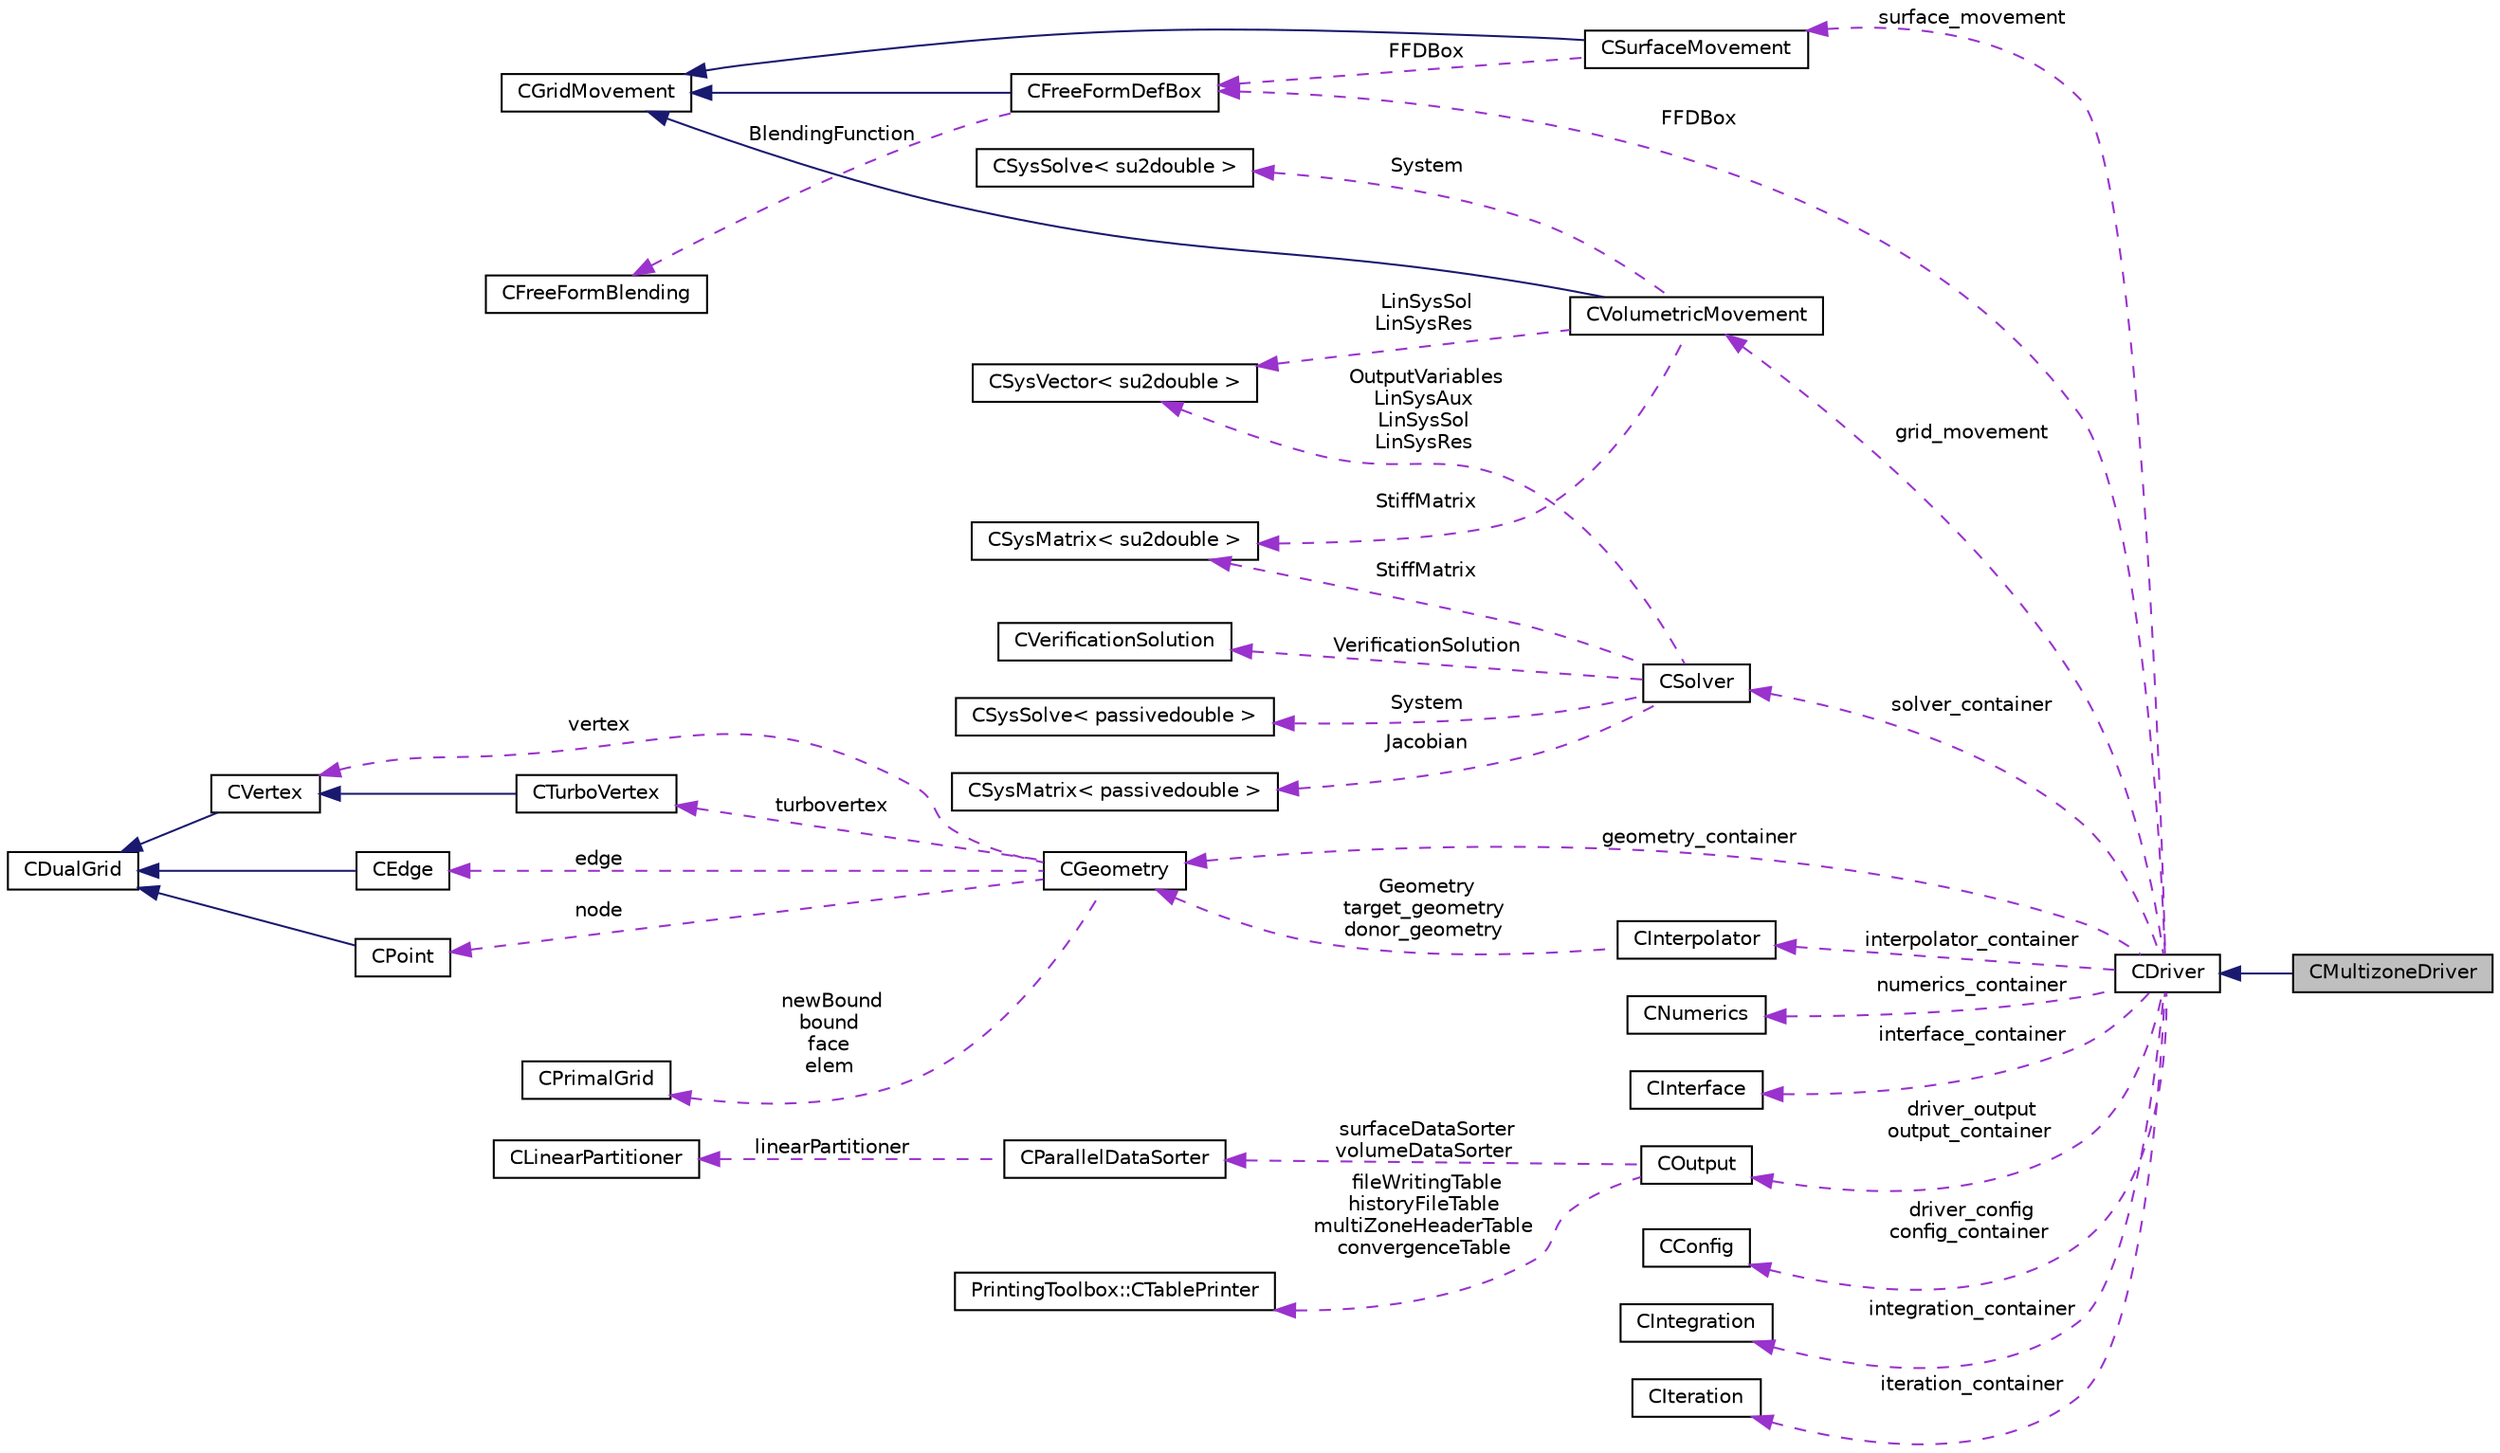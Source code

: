 digraph "CMultizoneDriver"
{
  edge [fontname="Helvetica",fontsize="10",labelfontname="Helvetica",labelfontsize="10"];
  node [fontname="Helvetica",fontsize="10",shape=record];
  rankdir="LR";
  Node3 [label="CMultizoneDriver",height=0.2,width=0.4,color="black", fillcolor="grey75", style="filled", fontcolor="black"];
  Node4 -> Node3 [dir="back",color="midnightblue",fontsize="10",style="solid",fontname="Helvetica"];
  Node4 [label="CDriver",height=0.2,width=0.4,color="black", fillcolor="white", style="filled",URL="$class_c_driver.html",tooltip="Parent class for driving an iteration of a single or multi-zone problem. "];
  Node5 -> Node4 [dir="back",color="darkorchid3",fontsize="10",style="dashed",label=" surface_movement" ,fontname="Helvetica"];
  Node5 [label="CSurfaceMovement",height=0.2,width=0.4,color="black", fillcolor="white", style="filled",URL="$class_c_surface_movement.html",tooltip="Class for moving the surface numerical grid. "];
  Node6 -> Node5 [dir="back",color="midnightblue",fontsize="10",style="solid",fontname="Helvetica"];
  Node6 [label="CGridMovement",height=0.2,width=0.4,color="black", fillcolor="white", style="filled",URL="$class_c_grid_movement.html",tooltip="Class for moving the surface and volumetric numerical grid (2D and 3D problems). "];
  Node7 -> Node5 [dir="back",color="darkorchid3",fontsize="10",style="dashed",label=" FFDBox" ,fontname="Helvetica"];
  Node7 [label="CFreeFormDefBox",height=0.2,width=0.4,color="black", fillcolor="white", style="filled",URL="$class_c_free_form_def_box.html",tooltip="Class for defining the free form FFDBox structure. "];
  Node6 -> Node7 [dir="back",color="midnightblue",fontsize="10",style="solid",fontname="Helvetica"];
  Node8 -> Node7 [dir="back",color="darkorchid3",fontsize="10",style="dashed",label=" BlendingFunction" ,fontname="Helvetica"];
  Node8 [label="CFreeFormBlending",height=0.2,width=0.4,color="black", fillcolor="white", style="filled",URL="$class_c_free_form_blending.html",tooltip="Class that defines the particular kind of blending function for the free form deformation. "];
  Node9 -> Node4 [dir="back",color="darkorchid3",fontsize="10",style="dashed",label=" geometry_container" ,fontname="Helvetica"];
  Node9 [label="CGeometry",height=0.2,width=0.4,color="black", fillcolor="white", style="filled",URL="$class_c_geometry.html",tooltip="Parent class for defining the geometry of the problem (complete geometry, multigrid agglomerated geom..."];
  Node10 -> Node9 [dir="back",color="darkorchid3",fontsize="10",style="dashed",label=" turbovertex" ,fontname="Helvetica"];
  Node10 [label="CTurboVertex",height=0.2,width=0.4,color="black", fillcolor="white", style="filled",URL="$class_c_turbo_vertex.html",tooltip="Class for vertex definition for turbomachinery (equivalent to edges, but for the boundaries). "];
  Node11 -> Node10 [dir="back",color="midnightblue",fontsize="10",style="solid",fontname="Helvetica"];
  Node11 [label="CVertex",height=0.2,width=0.4,color="black", fillcolor="white", style="filled",URL="$class_c_vertex.html",tooltip="Class for vertex definition (equivalent to edges, but for the boundaries). "];
  Node12 -> Node11 [dir="back",color="midnightblue",fontsize="10",style="solid",fontname="Helvetica"];
  Node12 [label="CDualGrid",height=0.2,width=0.4,color="black", fillcolor="white", style="filled",URL="$class_c_dual_grid.html",tooltip="Class for controlling the dual volume definition. The dual volume is compose by three main elements: ..."];
  Node13 -> Node9 [dir="back",color="darkorchid3",fontsize="10",style="dashed",label=" newBound\nbound\nface\nelem" ,fontname="Helvetica"];
  Node13 [label="CPrimalGrid",height=0.2,width=0.4,color="black", fillcolor="white", style="filled",URL="$class_c_primal_grid.html",tooltip="Class to define the numerical primal grid. "];
  Node11 -> Node9 [dir="back",color="darkorchid3",fontsize="10",style="dashed",label=" vertex" ,fontname="Helvetica"];
  Node14 -> Node9 [dir="back",color="darkorchid3",fontsize="10",style="dashed",label=" edge" ,fontname="Helvetica"];
  Node14 [label="CEdge",height=0.2,width=0.4,color="black", fillcolor="white", style="filled",URL="$class_c_edge.html",tooltip="Class for defining an edge. "];
  Node12 -> Node14 [dir="back",color="midnightblue",fontsize="10",style="solid",fontname="Helvetica"];
  Node15 -> Node9 [dir="back",color="darkorchid3",fontsize="10",style="dashed",label=" node" ,fontname="Helvetica"];
  Node15 [label="CPoint",height=0.2,width=0.4,color="black", fillcolor="white", style="filled",URL="$class_c_point.html",tooltip="Class for point definition (including control volume definition). "];
  Node12 -> Node15 [dir="back",color="midnightblue",fontsize="10",style="solid",fontname="Helvetica"];
  Node16 -> Node4 [dir="back",color="darkorchid3",fontsize="10",style="dashed",label=" numerics_container" ,fontname="Helvetica"];
  Node16 [label="CNumerics",height=0.2,width=0.4,color="black", fillcolor="white", style="filled",URL="$class_c_numerics.html",tooltip="Class for defining the numerical methods. "];
  Node17 -> Node4 [dir="back",color="darkorchid3",fontsize="10",style="dashed",label=" interface_container" ,fontname="Helvetica"];
  Node17 [label="CInterface",height=0.2,width=0.4,color="black", fillcolor="white", style="filled",URL="$class_c_interface.html",tooltip="Main class for defining the physical transfer of information. "];
  Node18 -> Node4 [dir="back",color="darkorchid3",fontsize="10",style="dashed",label=" driver_output\noutput_container" ,fontname="Helvetica"];
  Node18 [label="COutput",height=0.2,width=0.4,color="black", fillcolor="white", style="filled",URL="$class_c_output.html",tooltip="Class for writing the convergence history and to write solution data to file. "];
  Node19 -> Node18 [dir="back",color="darkorchid3",fontsize="10",style="dashed",label=" surfaceDataSorter\nvolumeDataSorter" ,fontname="Helvetica"];
  Node19 [label="CParallelDataSorter",height=0.2,width=0.4,color="black", fillcolor="white", style="filled",URL="$class_c_parallel_data_sorter.html"];
  Node20 -> Node19 [dir="back",color="darkorchid3",fontsize="10",style="dashed",label=" linearPartitioner" ,fontname="Helvetica"];
  Node20 [label="CLinearPartitioner",height=0.2,width=0.4,color="black", fillcolor="white", style="filled",URL="$class_c_linear_partitioner.html",tooltip="Helper class that provides the counts for each rank in a linear partitioning given the global count a..."];
  Node21 -> Node18 [dir="back",color="darkorchid3",fontsize="10",style="dashed",label=" fileWritingTable\nhistoryFileTable\nmultiZoneHeaderTable\nconvergenceTable" ,fontname="Helvetica"];
  Node21 [label="PrintingToolbox::CTablePrinter",height=0.2,width=0.4,color="black", fillcolor="white", style="filled",URL="$class_printing_toolbox_1_1_c_table_printer.html",tooltip="Class for writing output in a table. "];
  Node22 -> Node4 [dir="back",color="darkorchid3",fontsize="10",style="dashed",label=" driver_config\nconfig_container" ,fontname="Helvetica"];
  Node22 [label="CConfig",height=0.2,width=0.4,color="black", fillcolor="white", style="filled",URL="$class_c_config.html",tooltip="Main class for defining the problem; basically this class reads the configuration file..."];
  Node23 -> Node4 [dir="back",color="darkorchid3",fontsize="10",style="dashed",label=" solver_container" ,fontname="Helvetica"];
  Node23 [label="CSolver",height=0.2,width=0.4,color="black", fillcolor="white", style="filled",URL="$class_c_solver.html",tooltip="Main class for defining the PDE solution, it requires a child class for each particular solver (Euler..."];
  Node24 -> Node23 [dir="back",color="darkorchid3",fontsize="10",style="dashed",label=" StiffMatrix" ,fontname="Helvetica"];
  Node24 [label="CSysMatrix\< su2double \>",height=0.2,width=0.4,color="black", fillcolor="white", style="filled",URL="$class_c_sys_matrix.html"];
  Node25 -> Node23 [dir="back",color="darkorchid3",fontsize="10",style="dashed",label=" OutputVariables\nLinSysAux\nLinSysSol\nLinSysRes" ,fontname="Helvetica"];
  Node25 [label="CSysVector\< su2double \>",height=0.2,width=0.4,color="black", fillcolor="white", style="filled",URL="$class_c_sys_vector.html"];
  Node26 -> Node23 [dir="back",color="darkorchid3",fontsize="10",style="dashed",label=" System" ,fontname="Helvetica"];
  Node26 [label="CSysSolve\< passivedouble \>",height=0.2,width=0.4,color="black", fillcolor="white", style="filled",URL="$class_c_sys_solve.html"];
  Node27 -> Node23 [dir="back",color="darkorchid3",fontsize="10",style="dashed",label=" VerificationSolution" ,fontname="Helvetica"];
  Node27 [label="CVerificationSolution",height=0.2,width=0.4,color="black", fillcolor="white", style="filled",URL="$class_c_verification_solution.html",tooltip="Class for holding verification PDE solutions, e.g., phi = phi(x,y,z,t), used for initial conditions..."];
  Node28 -> Node23 [dir="back",color="darkorchid3",fontsize="10",style="dashed",label=" Jacobian" ,fontname="Helvetica"];
  Node28 [label="CSysMatrix\< passivedouble \>",height=0.2,width=0.4,color="black", fillcolor="white", style="filled",URL="$class_c_sys_matrix.html"];
  Node7 -> Node4 [dir="back",color="darkorchid3",fontsize="10",style="dashed",label=" FFDBox" ,fontname="Helvetica"];
  Node29 -> Node4 [dir="back",color="darkorchid3",fontsize="10",style="dashed",label=" integration_container" ,fontname="Helvetica"];
  Node29 [label="CIntegration",height=0.2,width=0.4,color="black", fillcolor="white", style="filled",URL="$class_c_integration.html",tooltip="Main class for doing the space integration, time integration, and monitoring of a system of Partial D..."];
  Node30 -> Node4 [dir="back",color="darkorchid3",fontsize="10",style="dashed",label=" interpolator_container" ,fontname="Helvetica"];
  Node30 [label="CInterpolator",height=0.2,width=0.4,color="black", fillcolor="white", style="filled",URL="$class_c_interpolator.html",tooltip="Main class for defining the interpolator, it requires a child class for each particular interpolation..."];
  Node9 -> Node30 [dir="back",color="darkorchid3",fontsize="10",style="dashed",label=" Geometry\ntarget_geometry\ndonor_geometry" ,fontname="Helvetica"];
  Node31 -> Node4 [dir="back",color="darkorchid3",fontsize="10",style="dashed",label=" grid_movement" ,fontname="Helvetica"];
  Node31 [label="CVolumetricMovement",height=0.2,width=0.4,color="black", fillcolor="white", style="filled",URL="$class_c_volumetric_movement.html",tooltip="Class for moving the volumetric numerical grid. "];
  Node6 -> Node31 [dir="back",color="midnightblue",fontsize="10",style="solid",fontname="Helvetica"];
  Node24 -> Node31 [dir="back",color="darkorchid3",fontsize="10",style="dashed",label=" StiffMatrix" ,fontname="Helvetica"];
  Node25 -> Node31 [dir="back",color="darkorchid3",fontsize="10",style="dashed",label=" LinSysSol\nLinSysRes" ,fontname="Helvetica"];
  Node32 -> Node31 [dir="back",color="darkorchid3",fontsize="10",style="dashed",label=" System" ,fontname="Helvetica"];
  Node32 [label="CSysSolve\< su2double \>",height=0.2,width=0.4,color="black", fillcolor="white", style="filled",URL="$class_c_sys_solve.html"];
  Node33 -> Node4 [dir="back",color="darkorchid3",fontsize="10",style="dashed",label=" iteration_container" ,fontname="Helvetica"];
  Node33 [label="CIteration",height=0.2,width=0.4,color="black", fillcolor="white", style="filled",URL="$class_c_iteration.html",tooltip="Parent class for defining a single iteration of a physics problem. "];
}

